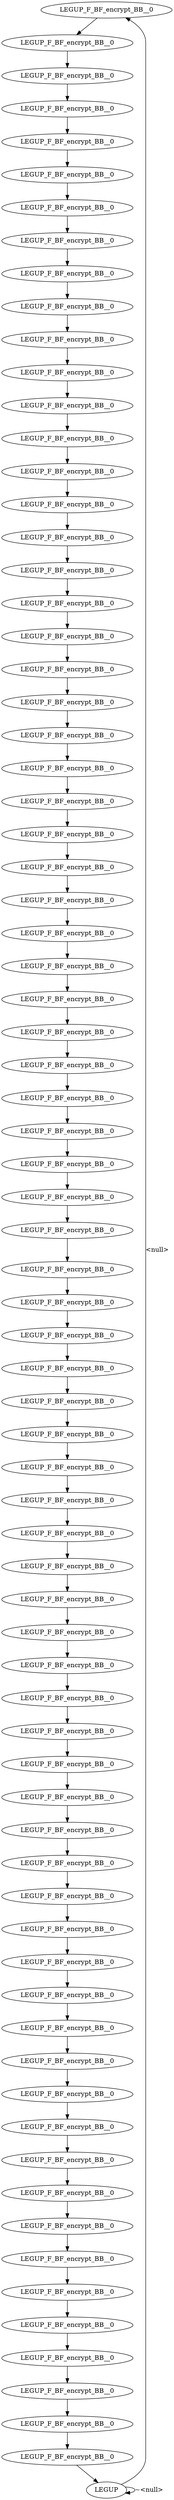 digraph {
Node0x437b600[label="LEGUP_F_BF_encrypt_BB__0"];
Node0x437b460[label="LEGUP"];
Node0x437b460 -> Node0x437b600[label="<null>"];
Node0x437b460 -> Node0x437b460[label="~<null>"];
Node0x437b6d0[label="LEGUP_F_BF_encrypt_BB__0"];
Node0x437b600 -> Node0x437b6d0;
Node0x437b7a0[label="LEGUP_F_BF_encrypt_BB__0"];
Node0x437b6d0 -> Node0x437b7a0;
Node0x437b8b0[label="LEGUP_F_BF_encrypt_BB__0"];
Node0x437b7a0 -> Node0x437b8b0;
Node0x437b9c0[label="LEGUP_F_BF_encrypt_BB__0"];
Node0x437b8b0 -> Node0x437b9c0;
Node0x437bad0[label="LEGUP_F_BF_encrypt_BB__0"];
Node0x437b9c0 -> Node0x437bad0;
Node0x437bbe0[label="LEGUP_F_BF_encrypt_BB__0"];
Node0x437bad0 -> Node0x437bbe0;
Node0x437bcf0[label="LEGUP_F_BF_encrypt_BB__0"];
Node0x437bbe0 -> Node0x437bcf0;
Node0x437be00[label="LEGUP_F_BF_encrypt_BB__0"];
Node0x437bcf0 -> Node0x437be00;
Node0x437bf10[label="LEGUP_F_BF_encrypt_BB__0"];
Node0x437be00 -> Node0x437bf10;
Node0x437c020[label="LEGUP_F_BF_encrypt_BB__0"];
Node0x437bf10 -> Node0x437c020;
Node0x4351460[label="LEGUP_F_BF_encrypt_BB__0"];
Node0x437c020 -> Node0x4351460;
Node0x4351570[label="LEGUP_F_BF_encrypt_BB__0"];
Node0x4351460 -> Node0x4351570;
Node0x4351680[label="LEGUP_F_BF_encrypt_BB__0"];
Node0x4351570 -> Node0x4351680;
Node0x4351790[label="LEGUP_F_BF_encrypt_BB__0"];
Node0x4351680 -> Node0x4351790;
Node0x43518a0[label="LEGUP_F_BF_encrypt_BB__0"];
Node0x4351790 -> Node0x43518a0;
Node0x43519b0[label="LEGUP_F_BF_encrypt_BB__0"];
Node0x43518a0 -> Node0x43519b0;
Node0x4351ac0[label="LEGUP_F_BF_encrypt_BB__0"];
Node0x43519b0 -> Node0x4351ac0;
Node0x4351bd0[label="LEGUP_F_BF_encrypt_BB__0"];
Node0x4351ac0 -> Node0x4351bd0;
Node0x4351ce0[label="LEGUP_F_BF_encrypt_BB__0"];
Node0x4351bd0 -> Node0x4351ce0;
Node0x4351df0[label="LEGUP_F_BF_encrypt_BB__0"];
Node0x4351ce0 -> Node0x4351df0;
Node0x4351f00[label="LEGUP_F_BF_encrypt_BB__0"];
Node0x4351df0 -> Node0x4351f00;
Node0x4352010[label="LEGUP_F_BF_encrypt_BB__0"];
Node0x4351f00 -> Node0x4352010;
Node0x4352120[label="LEGUP_F_BF_encrypt_BB__0"];
Node0x4352010 -> Node0x4352120;
Node0x4352230[label="LEGUP_F_BF_encrypt_BB__0"];
Node0x4352120 -> Node0x4352230;
Node0x4352340[label="LEGUP_F_BF_encrypt_BB__0"];
Node0x4352230 -> Node0x4352340;
Node0x4352450[label="LEGUP_F_BF_encrypt_BB__0"];
Node0x4352340 -> Node0x4352450;
Node0x4352560[label="LEGUP_F_BF_encrypt_BB__0"];
Node0x4352450 -> Node0x4352560;
Node0x4352670[label="LEGUP_F_BF_encrypt_BB__0"];
Node0x4352560 -> Node0x4352670;
Node0x4352780[label="LEGUP_F_BF_encrypt_BB__0"];
Node0x4352670 -> Node0x4352780;
Node0x4352890[label="LEGUP_F_BF_encrypt_BB__0"];
Node0x4352780 -> Node0x4352890;
Node0x43529a0[label="LEGUP_F_BF_encrypt_BB__0"];
Node0x4352890 -> Node0x43529a0;
Node0x4352ab0[label="LEGUP_F_BF_encrypt_BB__0"];
Node0x43529a0 -> Node0x4352ab0;
Node0x4352bc0[label="LEGUP_F_BF_encrypt_BB__0"];
Node0x4352ab0 -> Node0x4352bc0;
Node0x4352cd0[label="LEGUP_F_BF_encrypt_BB__0"];
Node0x4352bc0 -> Node0x4352cd0;
Node0x4352de0[label="LEGUP_F_BF_encrypt_BB__0"];
Node0x4352cd0 -> Node0x4352de0;
Node0x4352ef0[label="LEGUP_F_BF_encrypt_BB__0"];
Node0x4352de0 -> Node0x4352ef0;
Node0x4353000[label="LEGUP_F_BF_encrypt_BB__0"];
Node0x4352ef0 -> Node0x4353000;
Node0x4353110[label="LEGUP_F_BF_encrypt_BB__0"];
Node0x4353000 -> Node0x4353110;
Node0x4353220[label="LEGUP_F_BF_encrypt_BB__0"];
Node0x4353110 -> Node0x4353220;
Node0x4353330[label="LEGUP_F_BF_encrypt_BB__0"];
Node0x4353220 -> Node0x4353330;
Node0x4353440[label="LEGUP_F_BF_encrypt_BB__0"];
Node0x4353330 -> Node0x4353440;
Node0x4353550[label="LEGUP_F_BF_encrypt_BB__0"];
Node0x4353440 -> Node0x4353550;
Node0x4353660[label="LEGUP_F_BF_encrypt_BB__0"];
Node0x4353550 -> Node0x4353660;
Node0x4353770[label="LEGUP_F_BF_encrypt_BB__0"];
Node0x4353660 -> Node0x4353770;
Node0x4353880[label="LEGUP_F_BF_encrypt_BB__0"];
Node0x4353770 -> Node0x4353880;
Node0x4353990[label="LEGUP_F_BF_encrypt_BB__0"];
Node0x4353880 -> Node0x4353990;
Node0x4353aa0[label="LEGUP_F_BF_encrypt_BB__0"];
Node0x4353990 -> Node0x4353aa0;
Node0x4353bb0[label="LEGUP_F_BF_encrypt_BB__0"];
Node0x4353aa0 -> Node0x4353bb0;
Node0x4353cc0[label="LEGUP_F_BF_encrypt_BB__0"];
Node0x4353bb0 -> Node0x4353cc0;
Node0x4353dd0[label="LEGUP_F_BF_encrypt_BB__0"];
Node0x4353cc0 -> Node0x4353dd0;
Node0x4353ee0[label="LEGUP_F_BF_encrypt_BB__0"];
Node0x4353dd0 -> Node0x4353ee0;
Node0x4353ff0[label="LEGUP_F_BF_encrypt_BB__0"];
Node0x4353ee0 -> Node0x4353ff0;
Node0x4354100[label="LEGUP_F_BF_encrypt_BB__0"];
Node0x4353ff0 -> Node0x4354100;
Node0x4354210[label="LEGUP_F_BF_encrypt_BB__0"];
Node0x4354100 -> Node0x4354210;
Node0x4354320[label="LEGUP_F_BF_encrypt_BB__0"];
Node0x4354210 -> Node0x4354320;
Node0x4354430[label="LEGUP_F_BF_encrypt_BB__0"];
Node0x4354320 -> Node0x4354430;
Node0x4354540[label="LEGUP_F_BF_encrypt_BB__0"];
Node0x4354430 -> Node0x4354540;
Node0x4354650[label="LEGUP_F_BF_encrypt_BB__0"];
Node0x4354540 -> Node0x4354650;
Node0x4354760[label="LEGUP_F_BF_encrypt_BB__0"];
Node0x4354650 -> Node0x4354760;
Node0x4354870[label="LEGUP_F_BF_encrypt_BB__0"];
Node0x4354760 -> Node0x4354870;
Node0x4354980[label="LEGUP_F_BF_encrypt_BB__0"];
Node0x4354870 -> Node0x4354980;
Node0x4354a90[label="LEGUP_F_BF_encrypt_BB__0"];
Node0x4354980 -> Node0x4354a90;
Node0x4354ba0[label="LEGUP_F_BF_encrypt_BB__0"];
Node0x4354a90 -> Node0x4354ba0;
Node0x4354cb0[label="LEGUP_F_BF_encrypt_BB__0"];
Node0x4354ba0 -> Node0x4354cb0;
Node0x4354dc0[label="LEGUP_F_BF_encrypt_BB__0"];
Node0x4354cb0 -> Node0x4354dc0;
Node0x4354ed0[label="LEGUP_F_BF_encrypt_BB__0"];
Node0x4354dc0 -> Node0x4354ed0;
Node0x4354fe0[label="LEGUP_F_BF_encrypt_BB__0"];
Node0x4354ed0 -> Node0x4354fe0;
Node0x43550f0[label="LEGUP_F_BF_encrypt_BB__0"];
Node0x4354fe0 -> Node0x43550f0;
Node0x4355200[label="LEGUP_F_BF_encrypt_BB__0"];
Node0x43550f0 -> Node0x4355200;
Node0x4355310[label="LEGUP_F_BF_encrypt_BB__0"];
Node0x4355200 -> Node0x4355310;
Node0x4355420[label="LEGUP_F_BF_encrypt_BB__0"];
Node0x4355310 -> Node0x4355420;
Node0x4355530[label="LEGUP_F_BF_encrypt_BB__0"];
Node0x4355420 -> Node0x4355530;
Node0x4355640[label="LEGUP_F_BF_encrypt_BB__0"];
Node0x4355530 -> Node0x4355640;
Node0x4355750[label="LEGUP_F_BF_encrypt_BB__0"];
Node0x4355640 -> Node0x4355750;
Node0x4355750 -> Node0x437b460;
}
